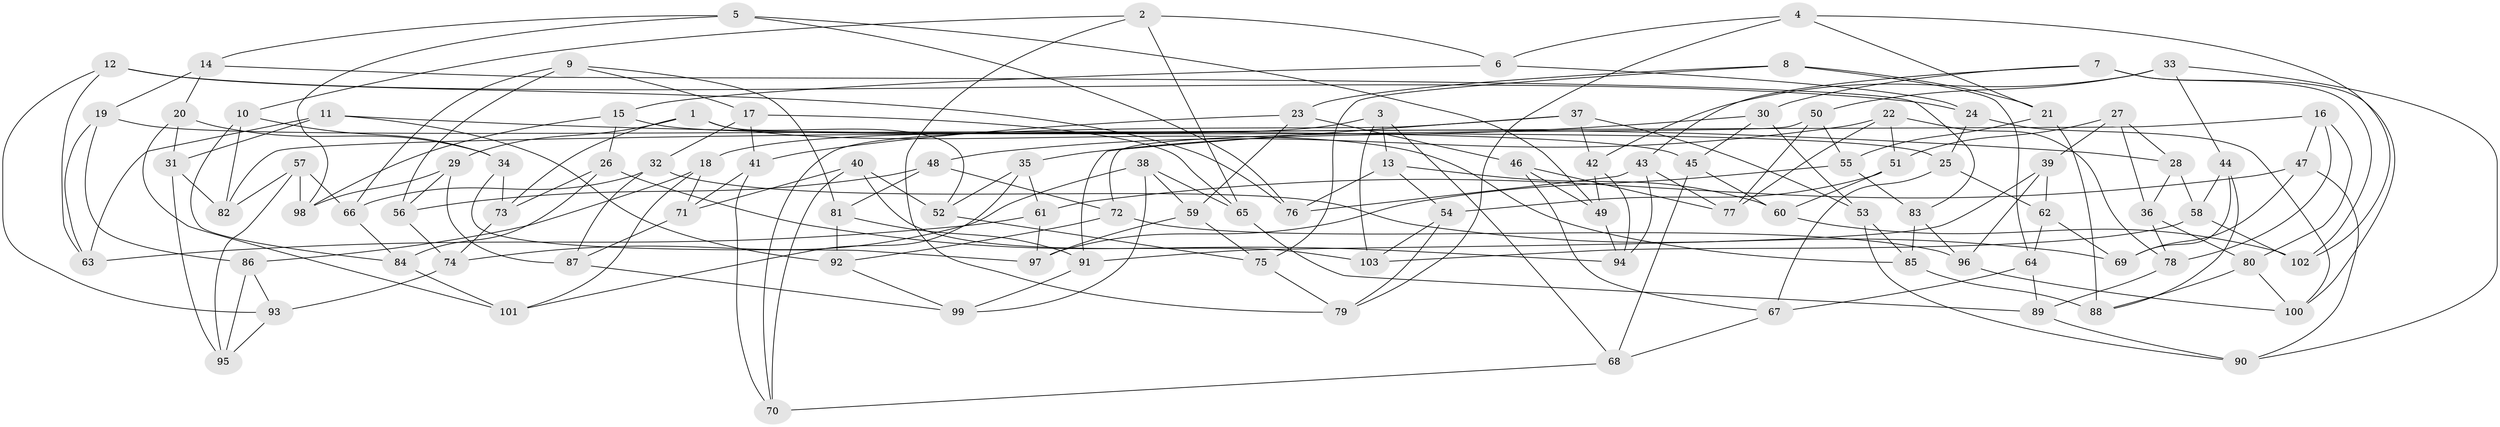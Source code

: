 // coarse degree distribution, {6: 0.5, 4: 0.3387096774193548, 5: 0.16129032258064516}
// Generated by graph-tools (version 1.1) at 2025/42/03/06/25 10:42:21]
// undirected, 103 vertices, 206 edges
graph export_dot {
graph [start="1"]
  node [color=gray90,style=filled];
  1;
  2;
  3;
  4;
  5;
  6;
  7;
  8;
  9;
  10;
  11;
  12;
  13;
  14;
  15;
  16;
  17;
  18;
  19;
  20;
  21;
  22;
  23;
  24;
  25;
  26;
  27;
  28;
  29;
  30;
  31;
  32;
  33;
  34;
  35;
  36;
  37;
  38;
  39;
  40;
  41;
  42;
  43;
  44;
  45;
  46;
  47;
  48;
  49;
  50;
  51;
  52;
  53;
  54;
  55;
  56;
  57;
  58;
  59;
  60;
  61;
  62;
  63;
  64;
  65;
  66;
  67;
  68;
  69;
  70;
  71;
  72;
  73;
  74;
  75;
  76;
  77;
  78;
  79;
  80;
  81;
  82;
  83;
  84;
  85;
  86;
  87;
  88;
  89;
  90;
  91;
  92;
  93;
  94;
  95;
  96;
  97;
  98;
  99;
  100;
  101;
  102;
  103;
  1 -- 52;
  1 -- 85;
  1 -- 29;
  1 -- 73;
  2 -- 65;
  2 -- 10;
  2 -- 79;
  2 -- 6;
  3 -- 103;
  3 -- 13;
  3 -- 68;
  3 -- 18;
  4 -- 102;
  4 -- 6;
  4 -- 79;
  4 -- 21;
  5 -- 76;
  5 -- 14;
  5 -- 98;
  5 -- 49;
  6 -- 15;
  6 -- 24;
  7 -- 43;
  7 -- 100;
  7 -- 30;
  7 -- 102;
  8 -- 21;
  8 -- 75;
  8 -- 23;
  8 -- 64;
  9 -- 17;
  9 -- 81;
  9 -- 66;
  9 -- 56;
  10 -- 84;
  10 -- 82;
  10 -- 34;
  11 -- 92;
  11 -- 28;
  11 -- 31;
  11 -- 63;
  12 -- 24;
  12 -- 93;
  12 -- 76;
  12 -- 63;
  13 -- 76;
  13 -- 54;
  13 -- 60;
  14 -- 20;
  14 -- 19;
  14 -- 83;
  15 -- 98;
  15 -- 25;
  15 -- 26;
  16 -- 47;
  16 -- 78;
  16 -- 80;
  16 -- 82;
  17 -- 65;
  17 -- 41;
  17 -- 32;
  18 -- 86;
  18 -- 101;
  18 -- 71;
  19 -- 63;
  19 -- 45;
  19 -- 86;
  20 -- 31;
  20 -- 34;
  20 -- 101;
  21 -- 55;
  21 -- 88;
  22 -- 77;
  22 -- 78;
  22 -- 51;
  22 -- 48;
  23 -- 41;
  23 -- 46;
  23 -- 59;
  24 -- 100;
  24 -- 25;
  25 -- 67;
  25 -- 62;
  26 -- 94;
  26 -- 84;
  26 -- 73;
  27 -- 51;
  27 -- 36;
  27 -- 28;
  27 -- 39;
  28 -- 58;
  28 -- 36;
  29 -- 56;
  29 -- 87;
  29 -- 98;
  30 -- 35;
  30 -- 45;
  30 -- 53;
  31 -- 95;
  31 -- 82;
  32 -- 66;
  32 -- 69;
  32 -- 87;
  33 -- 44;
  33 -- 42;
  33 -- 90;
  33 -- 50;
  34 -- 73;
  34 -- 97;
  35 -- 52;
  35 -- 101;
  35 -- 61;
  36 -- 80;
  36 -- 78;
  37 -- 42;
  37 -- 53;
  37 -- 70;
  37 -- 91;
  38 -- 59;
  38 -- 99;
  38 -- 65;
  38 -- 74;
  39 -- 62;
  39 -- 91;
  39 -- 96;
  40 -- 103;
  40 -- 70;
  40 -- 52;
  40 -- 71;
  41 -- 70;
  41 -- 71;
  42 -- 49;
  42 -- 94;
  43 -- 77;
  43 -- 76;
  43 -- 94;
  44 -- 88;
  44 -- 69;
  44 -- 58;
  45 -- 68;
  45 -- 60;
  46 -- 77;
  46 -- 67;
  46 -- 49;
  47 -- 90;
  47 -- 69;
  47 -- 61;
  48 -- 81;
  48 -- 72;
  48 -- 56;
  49 -- 94;
  50 -- 72;
  50 -- 77;
  50 -- 55;
  51 -- 54;
  51 -- 60;
  52 -- 75;
  53 -- 90;
  53 -- 85;
  54 -- 103;
  54 -- 79;
  55 -- 97;
  55 -- 83;
  56 -- 74;
  57 -- 66;
  57 -- 98;
  57 -- 82;
  57 -- 95;
  58 -- 102;
  58 -- 103;
  59 -- 75;
  59 -- 97;
  60 -- 102;
  61 -- 97;
  61 -- 63;
  62 -- 64;
  62 -- 69;
  64 -- 89;
  64 -- 67;
  65 -- 89;
  66 -- 84;
  67 -- 68;
  68 -- 70;
  71 -- 87;
  72 -- 92;
  72 -- 96;
  73 -- 74;
  74 -- 93;
  75 -- 79;
  78 -- 89;
  80 -- 100;
  80 -- 88;
  81 -- 92;
  81 -- 91;
  83 -- 96;
  83 -- 85;
  84 -- 101;
  85 -- 88;
  86 -- 93;
  86 -- 95;
  87 -- 99;
  89 -- 90;
  91 -- 99;
  92 -- 99;
  93 -- 95;
  96 -- 100;
}
